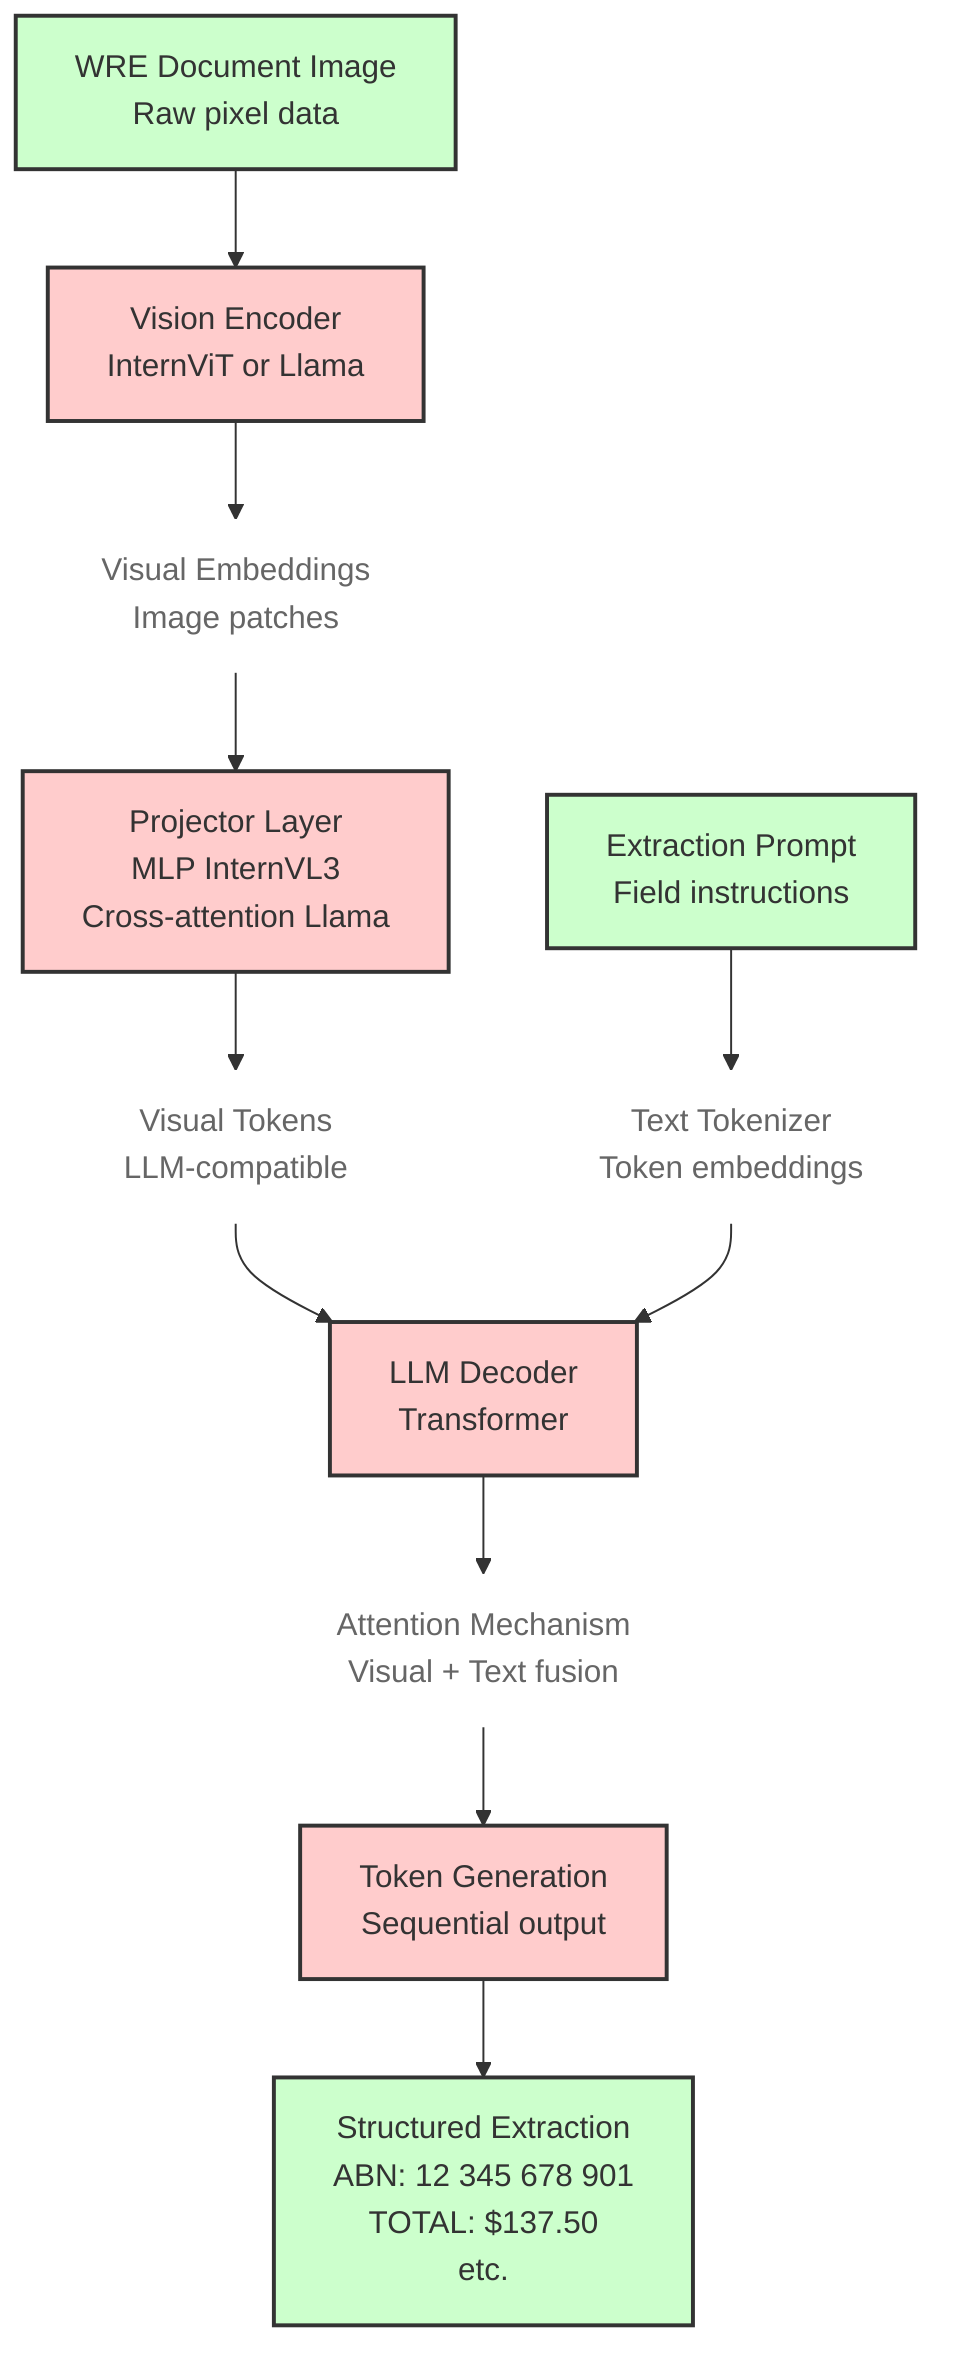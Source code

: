 flowchart TD
    Input[WRE Document Image<br/>Raw pixel data]
    Input --> VisionEncoder[Vision Encoder<br/>InternViT or Llama]

    VisionEncoder --> VisualEmbed[Visual Embeddings<br/>Image patches]

    VisualEmbed --> Projector[Projector Layer<br/>MLP InternVL3<br/>Cross-attention Llama]

    ExtPrompt[Extraction Prompt<br/>Field instructions] --> TextToken[Text Tokenizer<br/>Token embeddings]

    Projector --> VisualTokens[Visual Tokens<br/>LLM-compatible]

    VisualTokens --> LLMDecoder[LLM Decoder<br/>Transformer]
    TextToken --> LLMDecoder

    LLMDecoder --> AttentionMech[Attention Mechanism<br/>Visual + Text fusion]

    AttentionMech --> TokenGen[Token Generation<br/>Sequential output]

    TokenGen --> StructuredOutput[Structured Extraction<br/>ABN: 12 345 678 901<br/>TOTAL: $137.50<br/>etc.]

    %% Styling
    classDef processBox fill:#ffcccc,stroke:#333,stroke-width:2px
    classDef dataFlow fill:transparent,stroke:transparent,color:#666
    classDef inputOutput fill:#ccffcc,stroke:#333,stroke-width:2px

    %% Apply styles
    class Input,StructuredOutput,ExtPrompt inputOutput
    class VisionEncoder,Projector,LLMDecoder,TokenGen processBox
    class VisualEmbed,TextToken,VisualTokens,AttentionMech dataFlow